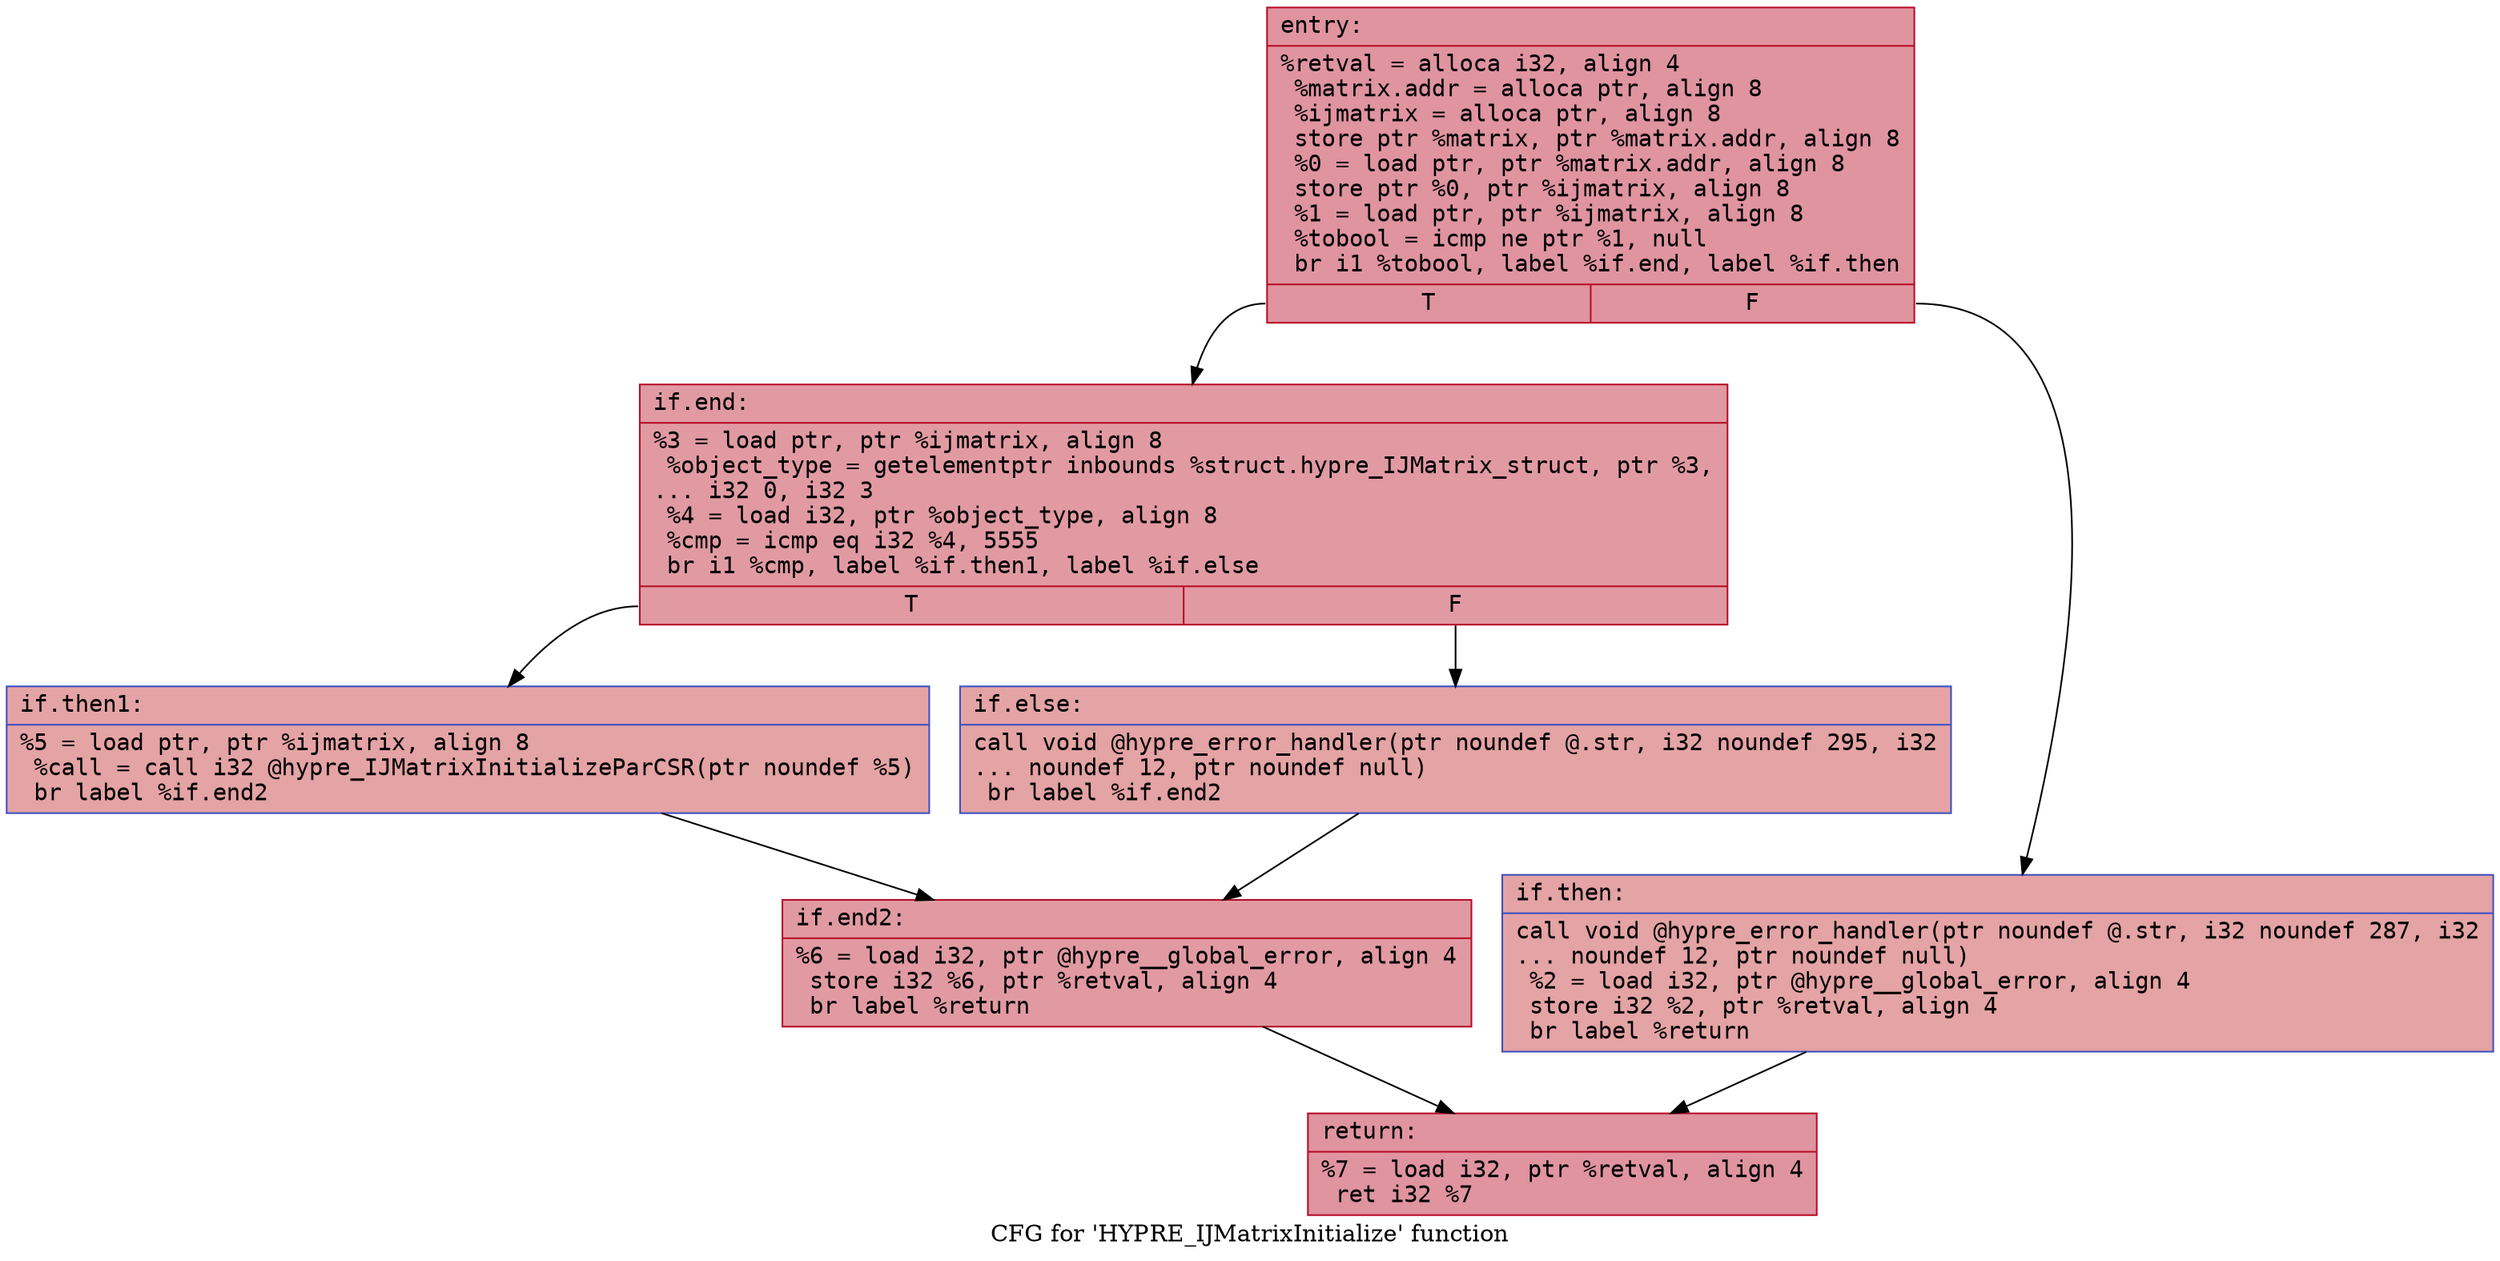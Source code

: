 digraph "CFG for 'HYPRE_IJMatrixInitialize' function" {
	label="CFG for 'HYPRE_IJMatrixInitialize' function";

	Node0x55c120a3cc60 [shape=record,color="#b70d28ff", style=filled, fillcolor="#b70d2870" fontname="Courier",label="{entry:\l|  %retval = alloca i32, align 4\l  %matrix.addr = alloca ptr, align 8\l  %ijmatrix = alloca ptr, align 8\l  store ptr %matrix, ptr %matrix.addr, align 8\l  %0 = load ptr, ptr %matrix.addr, align 8\l  store ptr %0, ptr %ijmatrix, align 8\l  %1 = load ptr, ptr %ijmatrix, align 8\l  %tobool = icmp ne ptr %1, null\l  br i1 %tobool, label %if.end, label %if.then\l|{<s0>T|<s1>F}}"];
	Node0x55c120a3cc60:s0 -> Node0x55c120a3d050[tooltip="entry -> if.end\nProbability 62.50%" ];
	Node0x55c120a3cc60:s1 -> Node0x55c120a3d0c0[tooltip="entry -> if.then\nProbability 37.50%" ];
	Node0x55c120a3d0c0 [shape=record,color="#3d50c3ff", style=filled, fillcolor="#c32e3170" fontname="Courier",label="{if.then:\l|  call void @hypre_error_handler(ptr noundef @.str, i32 noundef 287, i32\l... noundef 12, ptr noundef null)\l  %2 = load i32, ptr @hypre__global_error, align 4\l  store i32 %2, ptr %retval, align 4\l  br label %return\l}"];
	Node0x55c120a3d0c0 -> Node0x55c120a3d520[tooltip="if.then -> return\nProbability 100.00%" ];
	Node0x55c120a3d050 [shape=record,color="#b70d28ff", style=filled, fillcolor="#bb1b2c70" fontname="Courier",label="{if.end:\l|  %3 = load ptr, ptr %ijmatrix, align 8\l  %object_type = getelementptr inbounds %struct.hypre_IJMatrix_struct, ptr %3,\l... i32 0, i32 3\l  %4 = load i32, ptr %object_type, align 8\l  %cmp = icmp eq i32 %4, 5555\l  br i1 %cmp, label %if.then1, label %if.else\l|{<s0>T|<s1>F}}"];
	Node0x55c120a3d050:s0 -> Node0x55c120a3d830[tooltip="if.end -> if.then1\nProbability 50.00%" ];
	Node0x55c120a3d050:s1 -> Node0x55c120a3d880[tooltip="if.end -> if.else\nProbability 50.00%" ];
	Node0x55c120a3d830 [shape=record,color="#3d50c3ff", style=filled, fillcolor="#c32e3170" fontname="Courier",label="{if.then1:\l|  %5 = load ptr, ptr %ijmatrix, align 8\l  %call = call i32 @hypre_IJMatrixInitializeParCSR(ptr noundef %5)\l  br label %if.end2\l}"];
	Node0x55c120a3d830 -> Node0x55c120a3ddb0[tooltip="if.then1 -> if.end2\nProbability 100.00%" ];
	Node0x55c120a3d880 [shape=record,color="#3d50c3ff", style=filled, fillcolor="#c32e3170" fontname="Courier",label="{if.else:\l|  call void @hypre_error_handler(ptr noundef @.str, i32 noundef 295, i32\l... noundef 12, ptr noundef null)\l  br label %if.end2\l}"];
	Node0x55c120a3d880 -> Node0x55c120a3ddb0[tooltip="if.else -> if.end2\nProbability 100.00%" ];
	Node0x55c120a3ddb0 [shape=record,color="#b70d28ff", style=filled, fillcolor="#bb1b2c70" fontname="Courier",label="{if.end2:\l|  %6 = load i32, ptr @hypre__global_error, align 4\l  store i32 %6, ptr %retval, align 4\l  br label %return\l}"];
	Node0x55c120a3ddb0 -> Node0x55c120a3d520[tooltip="if.end2 -> return\nProbability 100.00%" ];
	Node0x55c120a3d520 [shape=record,color="#b70d28ff", style=filled, fillcolor="#b70d2870" fontname="Courier",label="{return:\l|  %7 = load i32, ptr %retval, align 4\l  ret i32 %7\l}"];
}
